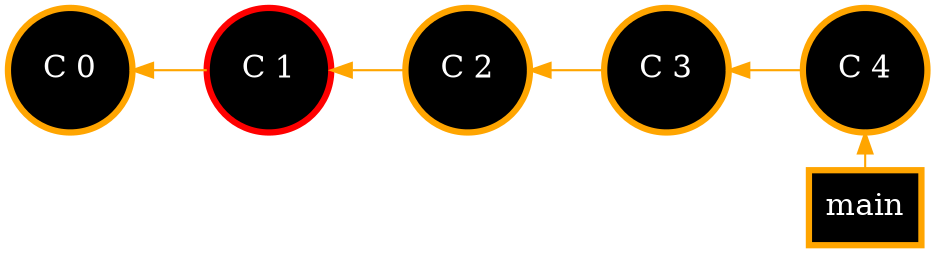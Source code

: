 digraph git_merge_fast_fwd {
    rankdir=LR
    bgcolor=transparent

    node[width=0.3, shape=rect, fontsize=15.0, style="bold,filled", fillcolor=black, fontcolor=white, color=orange, penwidth=3]
    edge[color=orange, dir=back]

    main [label="main"]

    node[shape=circle, fontsize=15.0, style=filled, fillcolor=black, fontcolor=white, color=orange]

    c_0 [label="C 0"]
    c_1 [label="C 1", color=red]
    c_2 [label="C 2"]
    c_3 [label="C 3"]
    c_4 [label="C 4"]

    // Connect all nodes in a chain to enforce horizontal layout
    c_0 -> c_1 -> c_2 -> c_3 -> c_4 -> main

    {rank=same; c_4 main}
}
